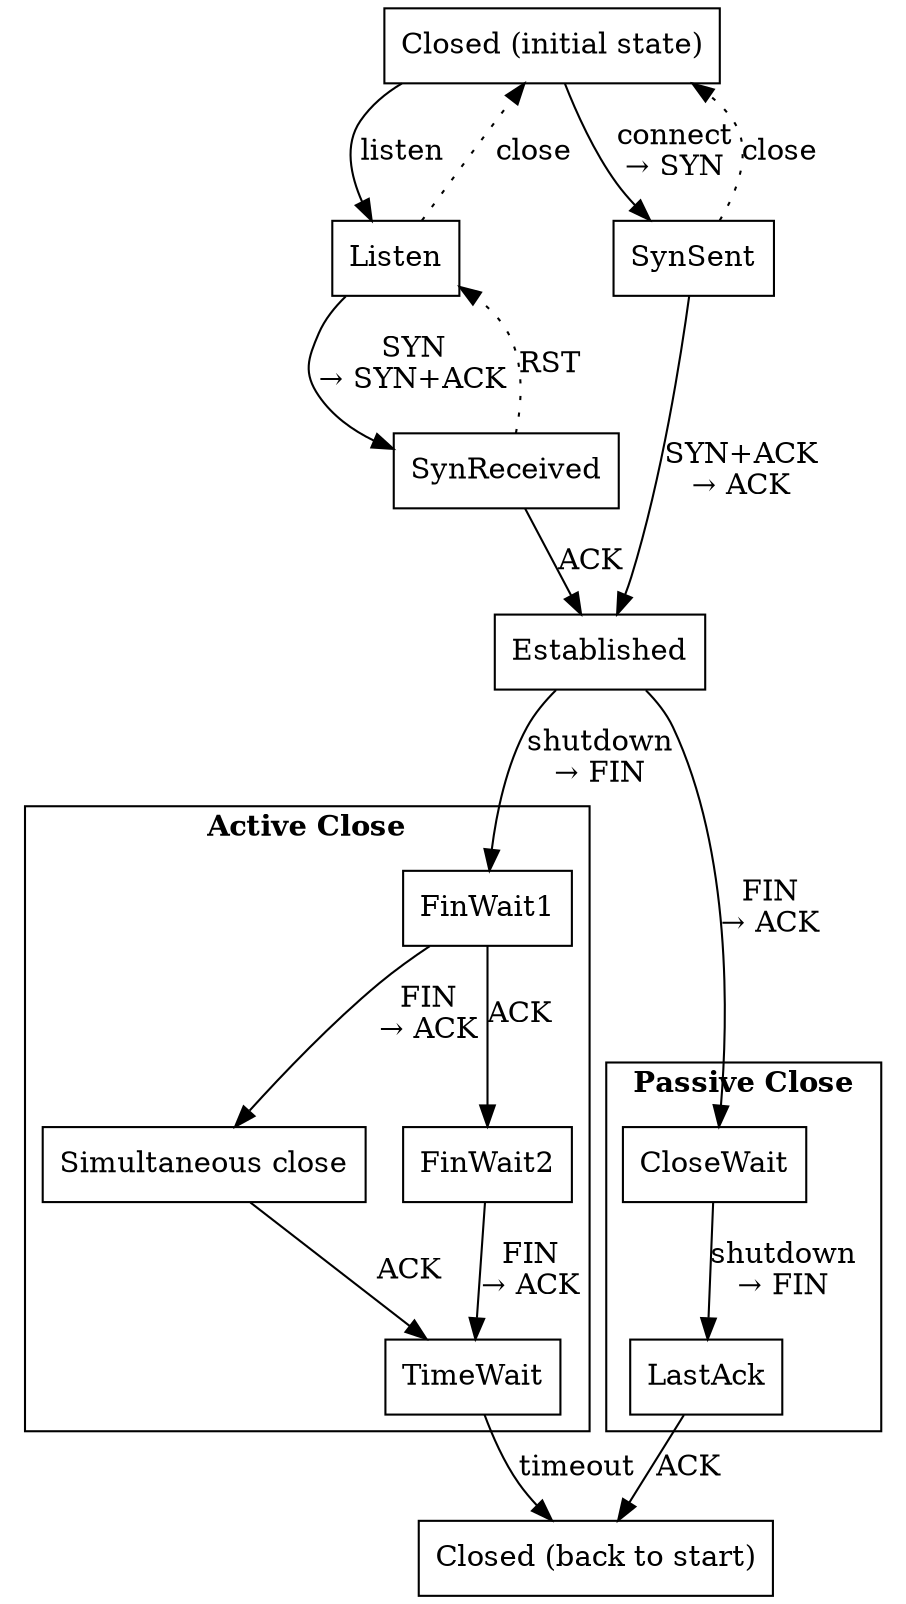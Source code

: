 // dot -Tsvg -o images/state.svg state.dot

digraph A {
    node [shape=rect];

    Closed [label="Closed (initial state)"]

    Closed -> Listen [label="listen"]
    Closed -> SynSent [label="connect\n&rarr; SYN"]

    Listen -> SynReceived [label="SYN\n&rarr; SYN+ACK"]
    Listen -> Closed [label="close", style=dotted]
    SynReceived -> Listen [label="RST", style=dotted]
    SynReceived -> Established [label="ACK"]

    SynSent -> Established [label="SYN+ACK\n&rarr; ACK"]
    SynSent -> Closed [label="close", style=dotted]

    // s{0,1,2} = our FIN no/send/ack?
    // f{0,2} = their FIN no/ack?
    // w{?} = variant enters timewait
    //
    // s0f0 = Established

	subgraph cluster_pc {
		label = < <b>Passive Close</b> >;

        s0f2 [label="CloseWait"]
        s1f2 [label="LastAck"]
    }

    subgraph cluster_ac {
		label = < <b>Active Close</b> >;

        s1f0w [label="FinWait1"]
        s1f2w [label="Simultaneous close"]
        s2f0w [label="FinWait2"]
        s2f2w [label="TimeWait"]
	}

    s2f2 [label="Closed (back to start)"]

    Established -> s1f0w [label="shutdown\n&rarr; FIN"]


    Established -> s0f2 [label="FIN\n&rarr; ACK"]

    s1f0w -> s1f2w [label="FIN\n&rarr; ACK"]
    s2f0w -> s2f2w [label="FIN\n&rarr; ACK"]

    s1f2 -> s2f2 [label="ACK"]
    s1f0w -> s2f0w [label="ACK"]
    s1f2w -> s2f2w [label="ACK"]

    s0f2 -> s1f2 [label="shutdown\n&rarr; FIN"]

    s2f2w -> s2f2 [label="timeout"]
}